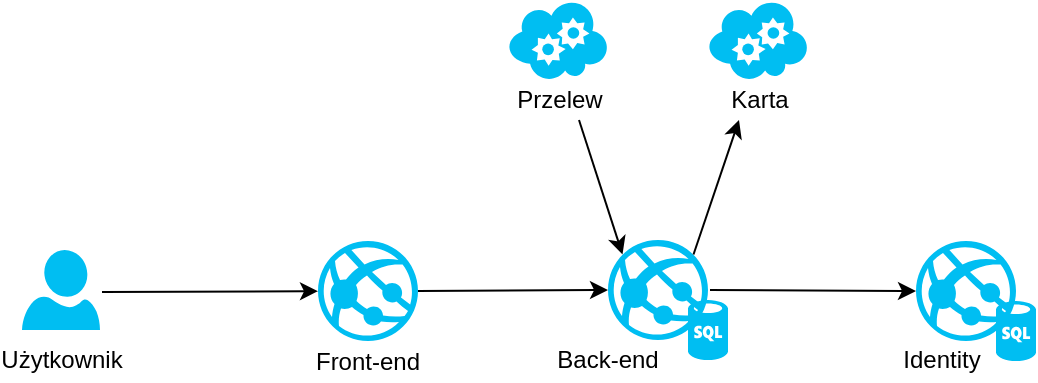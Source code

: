 <mxfile version="10.5.7" type="device"><diagram id="QrOctM86HWTf7ROhXWIN" name="Page-1"><mxGraphModel dx="1372" dy="945" grid="1" gridSize="10" guides="1" tooltips="1" connect="1" arrows="1" fold="1" page="1" pageScale="1" pageWidth="827" pageHeight="1169" math="0" shadow="0"><root><mxCell id="0"/><mxCell id="1" parent="0"/><mxCell id="brncLcxjhXEXiq20A9ve-1" value="" style="verticalLabelPosition=bottom;html=1;verticalAlign=top;align=center;strokeColor=none;fillColor=#00BEF2;shape=mxgraph.azure.azure_website;" parent="1" vertex="1"><mxGeometry x="363" y="210" width="50" height="50" as="geometry"/></mxCell><mxCell id="brncLcxjhXEXiq20A9ve-2" value="" style="verticalLabelPosition=bottom;html=1;verticalAlign=top;align=center;strokeColor=none;fillColor=#00BEF2;shape=mxgraph.azure.azure_website;" parent="1" vertex="1"><mxGeometry x="517" y="210.5" width="50" height="50" as="geometry"/></mxCell><mxCell id="brncLcxjhXEXiq20A9ve-5" value="" style="verticalLabelPosition=bottom;html=1;verticalAlign=top;align=center;strokeColor=none;fillColor=#00BEF2;shape=mxgraph.azure.sql_database;gradientColor=none;shadow=0;backgroundOutline=0;connectable=1;fillOpacity=100;strokeOpacity=100;overflow=visible;labelBackgroundColor=none;gradientDirection=north;dashed=1;dashPattern=1 4;perimeterSpacing=8;" parent="1" vertex="1"><mxGeometry x="403" y="240" width="20" height="30" as="geometry"/></mxCell><mxCell id="brncLcxjhXEXiq20A9ve-6" value="" style="endArrow=classic;html=1;" parent="1" target="brncLcxjhXEXiq20A9ve-11" edge="1"><mxGeometry width="50" height="50" relative="1" as="geometry"><mxPoint x="110" y="236" as="sourcePoint"/><mxPoint x="210" y="235" as="targetPoint"/></mxGeometry></mxCell><mxCell id="brncLcxjhXEXiq20A9ve-7" value="" style="endArrow=classic;html=1;entryX=0;entryY=0.5;entryDx=0;entryDy=0;entryPerimeter=0;exitX=1;exitY=0.5;exitDx=0;exitDy=0;exitPerimeter=0;" parent="1" target="brncLcxjhXEXiq20A9ve-2" edge="1"><mxGeometry width="50" height="50" relative="1" as="geometry"><mxPoint x="414" y="235" as="sourcePoint"/><mxPoint x="244" y="410" as="targetPoint"/></mxGeometry></mxCell><mxCell id="brncLcxjhXEXiq20A9ve-10" value="&lt;div&gt;Użytkownik&lt;/div&gt;" style="text;html=1;strokeColor=none;fillColor=none;align=center;verticalAlign=middle;whiteSpace=wrap;rounded=0;" parent="1" vertex="1"><mxGeometry x="70" y="260" width="40" height="20" as="geometry"/></mxCell><mxCell id="brncLcxjhXEXiq20A9ve-11" value="" style="verticalLabelPosition=bottom;html=1;verticalAlign=top;align=center;strokeColor=none;fillColor=#00BEF2;shape=mxgraph.azure.azure_website;" parent="1" vertex="1"><mxGeometry x="218" y="210.5" width="50" height="50" as="geometry"/></mxCell><mxCell id="brncLcxjhXEXiq20A9ve-12" value="" style="endArrow=classic;html=1;exitX=1;exitY=0.5;exitDx=0;exitDy=0;exitPerimeter=0;entryX=0;entryY=0.5;entryDx=0;entryDy=0;entryPerimeter=0;" parent="1" source="brncLcxjhXEXiq20A9ve-11" target="brncLcxjhXEXiq20A9ve-1" edge="1"><mxGeometry width="50" height="50" relative="1" as="geometry"><mxPoint x="130" y="246" as="sourcePoint"/><mxPoint x="240" y="245.593" as="targetPoint"/></mxGeometry></mxCell><mxCell id="brncLcxjhXEXiq20A9ve-13" value="Front-end" style="text;html=1;strokeColor=none;fillColor=none;align=center;verticalAlign=middle;whiteSpace=wrap;rounded=0;" parent="1" vertex="1"><mxGeometry x="213" y="260.5" width="60" height="20" as="geometry"/></mxCell><mxCell id="brncLcxjhXEXiq20A9ve-14" value="Back-end" style="text;html=1;strokeColor=none;fillColor=none;align=center;verticalAlign=middle;whiteSpace=wrap;rounded=0;" parent="1" vertex="1"><mxGeometry x="313" y="260" width="100" height="20" as="geometry"/></mxCell><mxCell id="brncLcxjhXEXiq20A9ve-15" value="Identity" style="text;html=1;strokeColor=none;fillColor=none;align=center;verticalAlign=middle;whiteSpace=wrap;rounded=0;" parent="1" vertex="1"><mxGeometry x="510" y="260" width="40" height="20" as="geometry"/></mxCell><mxCell id="HCHXPQS_WHt3RL632hpZ-1" value="" style="verticalLabelPosition=bottom;html=1;verticalAlign=top;align=center;strokeColor=none;fillColor=#00BEF2;shape=mxgraph.azure.user;" parent="1" vertex="1"><mxGeometry x="70" y="215" width="39" height="40" as="geometry"/></mxCell><mxCell id="_m3PSOTSJMiT-iQbTpWu-1" value="" style="verticalLabelPosition=bottom;html=1;verticalAlign=top;align=center;strokeColor=none;fillColor=#00BEF2;shape=mxgraph.azure.cloud_service;" vertex="1" parent="1"><mxGeometry x="413" y="90" width="50" height="40" as="geometry"/></mxCell><mxCell id="_m3PSOTSJMiT-iQbTpWu-2" value="" style="verticalLabelPosition=bottom;html=1;verticalAlign=top;align=center;strokeColor=none;fillColor=#00BEF2;shape=mxgraph.azure.cloud_service;" vertex="1" parent="1"><mxGeometry x="313" y="90" width="50" height="40" as="geometry"/></mxCell><mxCell id="_m3PSOTSJMiT-iQbTpWu-3" value="&lt;div&gt;Przelew&lt;/div&gt;" style="text;html=1;strokeColor=none;fillColor=none;align=center;verticalAlign=middle;whiteSpace=wrap;rounded=0;" vertex="1" parent="1"><mxGeometry x="318.5" y="130" width="40" height="20" as="geometry"/></mxCell><mxCell id="_m3PSOTSJMiT-iQbTpWu-4" value="&lt;div&gt;Karta&lt;/div&gt;" style="text;html=1;strokeColor=none;fillColor=none;align=center;verticalAlign=middle;whiteSpace=wrap;rounded=0;" vertex="1" parent="1"><mxGeometry x="418.5" y="130" width="40" height="20" as="geometry"/></mxCell><mxCell id="_m3PSOTSJMiT-iQbTpWu-5" value="" style="endArrow=classic;html=1;entryX=0.25;entryY=1;entryDx=0;entryDy=0;exitX=0.855;exitY=0.145;exitDx=0;exitDy=0;exitPerimeter=0;" edge="1" parent="1" source="brncLcxjhXEXiq20A9ve-1" target="_m3PSOTSJMiT-iQbTpWu-4"><mxGeometry width="50" height="50" relative="1" as="geometry"><mxPoint x="400" y="205" as="sourcePoint"/><mxPoint x="443.5" y="155" as="targetPoint"/></mxGeometry></mxCell><mxCell id="_m3PSOTSJMiT-iQbTpWu-6" value="" style="endArrow=classic;html=1;entryX=0.145;entryY=0.145;entryDx=0;entryDy=0;exitX=0.75;exitY=1;exitDx=0;exitDy=0;entryPerimeter=0;" edge="1" parent="1" source="_m3PSOTSJMiT-iQbTpWu-3" target="brncLcxjhXEXiq20A9ve-1"><mxGeometry width="50" height="50" relative="1" as="geometry"><mxPoint x="380" y="150" as="sourcePoint"/><mxPoint x="370" y="210" as="targetPoint"/></mxGeometry></mxCell><mxCell id="_m3PSOTSJMiT-iQbTpWu-8" value="" style="verticalLabelPosition=bottom;html=1;verticalAlign=top;align=center;strokeColor=none;fillColor=#00BEF2;shape=mxgraph.azure.sql_database;shadow=0;dashed=1;dashPattern=1 4;labelBackgroundColor=none;" vertex="1" parent="1"><mxGeometry x="557" y="240.5" width="20" height="30" as="geometry"/></mxCell></root></mxGraphModel></diagram></mxfile>